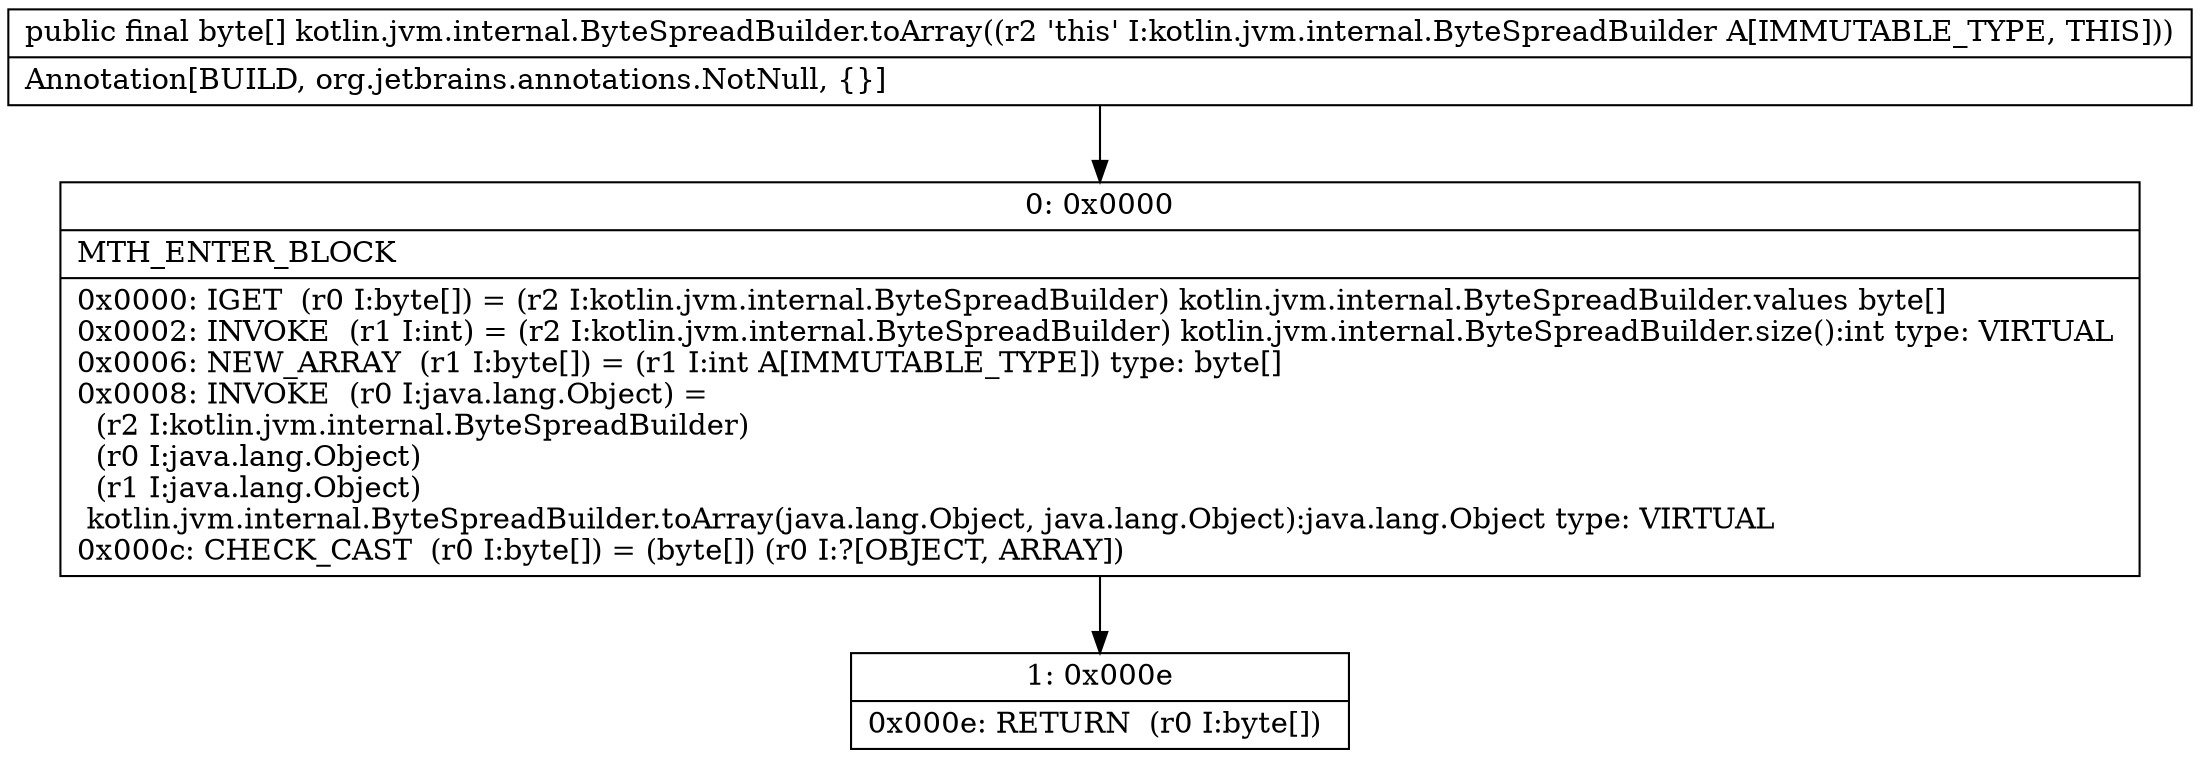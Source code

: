 digraph "CFG forkotlin.jvm.internal.ByteSpreadBuilder.toArray()[B" {
Node_0 [shape=record,label="{0\:\ 0x0000|MTH_ENTER_BLOCK\l|0x0000: IGET  (r0 I:byte[]) = (r2 I:kotlin.jvm.internal.ByteSpreadBuilder) kotlin.jvm.internal.ByteSpreadBuilder.values byte[] \l0x0002: INVOKE  (r1 I:int) = (r2 I:kotlin.jvm.internal.ByteSpreadBuilder) kotlin.jvm.internal.ByteSpreadBuilder.size():int type: VIRTUAL \l0x0006: NEW_ARRAY  (r1 I:byte[]) = (r1 I:int A[IMMUTABLE_TYPE]) type: byte[] \l0x0008: INVOKE  (r0 I:java.lang.Object) = \l  (r2 I:kotlin.jvm.internal.ByteSpreadBuilder)\l  (r0 I:java.lang.Object)\l  (r1 I:java.lang.Object)\l kotlin.jvm.internal.ByteSpreadBuilder.toArray(java.lang.Object, java.lang.Object):java.lang.Object type: VIRTUAL \l0x000c: CHECK_CAST  (r0 I:byte[]) = (byte[]) (r0 I:?[OBJECT, ARRAY]) \l}"];
Node_1 [shape=record,label="{1\:\ 0x000e|0x000e: RETURN  (r0 I:byte[]) \l}"];
MethodNode[shape=record,label="{public final byte[] kotlin.jvm.internal.ByteSpreadBuilder.toArray((r2 'this' I:kotlin.jvm.internal.ByteSpreadBuilder A[IMMUTABLE_TYPE, THIS]))  | Annotation[BUILD, org.jetbrains.annotations.NotNull, \{\}]\l}"];
MethodNode -> Node_0;
Node_0 -> Node_1;
}

